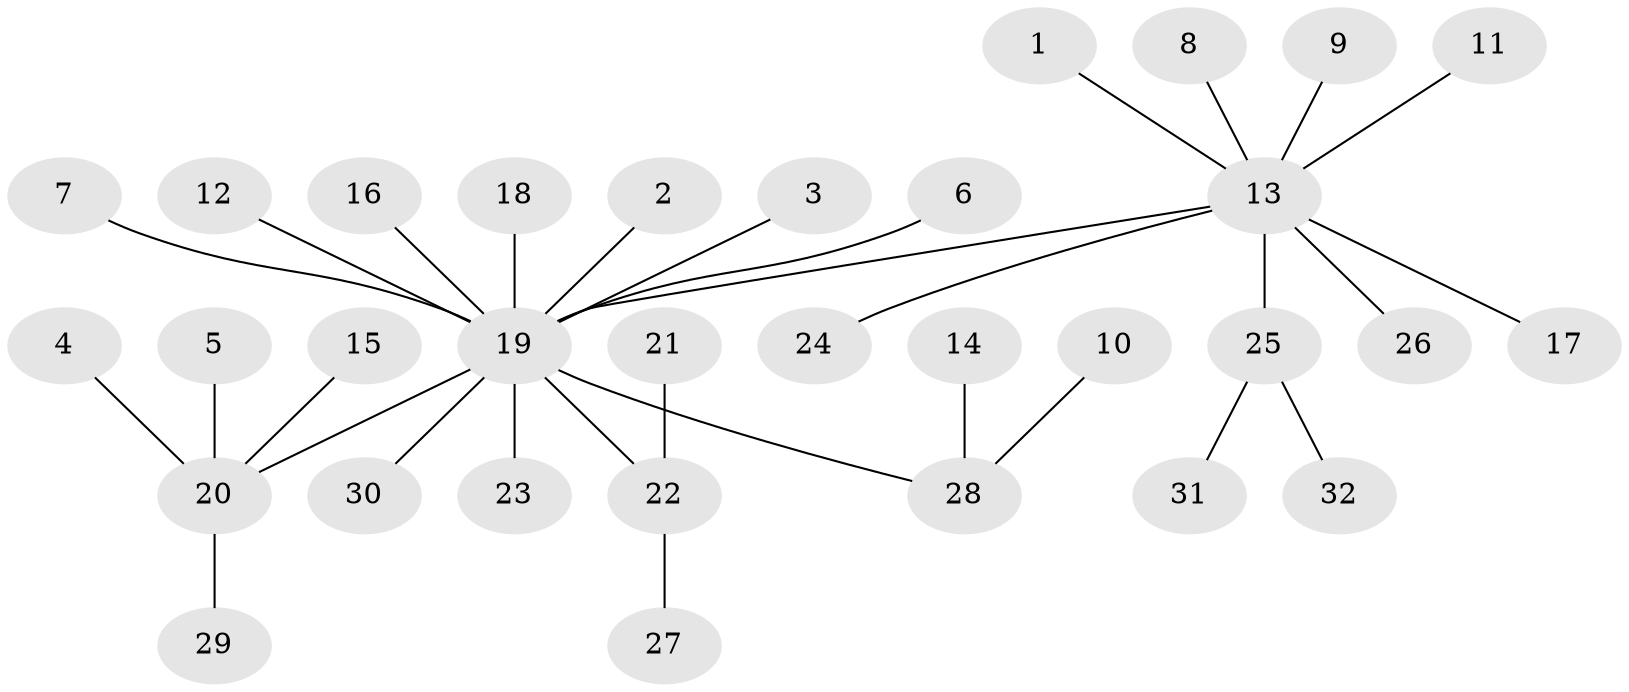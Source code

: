 // original degree distribution, {6: 0.025974025974025976, 16: 0.012987012987012988, 12: 0.012987012987012988, 8: 0.012987012987012988, 4: 0.025974025974025976, 5: 0.012987012987012988, 2: 0.1038961038961039, 1: 0.7012987012987013, 3: 0.09090909090909091}
// Generated by graph-tools (version 1.1) at 2025/36/03/04/25 23:36:42]
// undirected, 32 vertices, 31 edges
graph export_dot {
  node [color=gray90,style=filled];
  1;
  2;
  3;
  4;
  5;
  6;
  7;
  8;
  9;
  10;
  11;
  12;
  13;
  14;
  15;
  16;
  17;
  18;
  19;
  20;
  21;
  22;
  23;
  24;
  25;
  26;
  27;
  28;
  29;
  30;
  31;
  32;
  1 -- 13 [weight=1.0];
  2 -- 19 [weight=1.0];
  3 -- 19 [weight=1.0];
  4 -- 20 [weight=1.0];
  5 -- 20 [weight=1.0];
  6 -- 19 [weight=1.0];
  7 -- 19 [weight=1.0];
  8 -- 13 [weight=1.0];
  9 -- 13 [weight=1.0];
  10 -- 28 [weight=1.0];
  11 -- 13 [weight=1.0];
  12 -- 19 [weight=1.0];
  13 -- 17 [weight=1.0];
  13 -- 19 [weight=1.0];
  13 -- 24 [weight=1.0];
  13 -- 25 [weight=1.0];
  13 -- 26 [weight=1.0];
  14 -- 28 [weight=1.0];
  15 -- 20 [weight=1.0];
  16 -- 19 [weight=1.0];
  18 -- 19 [weight=1.0];
  19 -- 20 [weight=1.0];
  19 -- 22 [weight=1.0];
  19 -- 23 [weight=1.0];
  19 -- 28 [weight=1.0];
  19 -- 30 [weight=1.0];
  20 -- 29 [weight=1.0];
  21 -- 22 [weight=1.0];
  22 -- 27 [weight=1.0];
  25 -- 31 [weight=1.0];
  25 -- 32 [weight=1.0];
}
